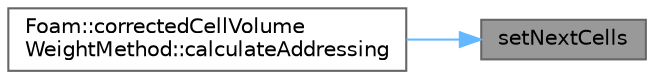 digraph "setNextCells"
{
 // LATEX_PDF_SIZE
  bgcolor="transparent";
  edge [fontname=Helvetica,fontsize=10,labelfontname=Helvetica,labelfontsize=10];
  node [fontname=Helvetica,fontsize=10,shape=box,height=0.2,width=0.4];
  rankdir="RL";
  Node1 [id="Node000001",label="setNextCells",height=0.2,width=0.4,color="gray40", fillcolor="grey60", style="filled", fontcolor="black",tooltip=" "];
  Node1 -> Node2 [id="edge1_Node000001_Node000002",dir="back",color="steelblue1",style="solid",tooltip=" "];
  Node2 [id="Node000002",label="Foam::correctedCellVolume\lWeightMethod::calculateAddressing",height=0.2,width=0.4,color="grey40", fillcolor="white", style="filled",URL="$classFoam_1_1correctedCellVolumeWeightMethod.html#a57c6bb0f1853f10205ba3a7299fcd319",tooltip=" "];
}
